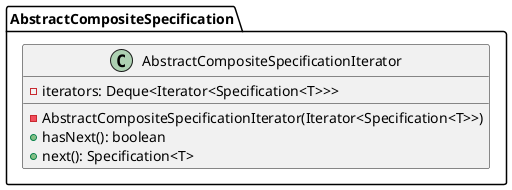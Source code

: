 @startuml

    class AbstractCompositeSpecification.AbstractCompositeSpecificationIterator {
        -iterators: Deque<Iterator<Specification<T>>>
        -AbstractCompositeSpecificationIterator(Iterator<Specification<T>>)
        +hasNext(): boolean
        +next(): Specification<T>
    }

@enduml
